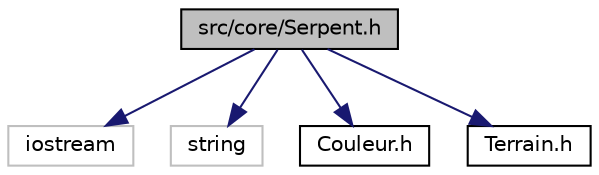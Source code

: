 digraph "src/core/Serpent.h"
{
 // LATEX_PDF_SIZE
  edge [fontname="Helvetica",fontsize="10",labelfontname="Helvetica",labelfontsize="10"];
  node [fontname="Helvetica",fontsize="10",shape=record];
  Node1 [label="src/core/Serpent.h",height=0.2,width=0.4,color="black", fillcolor="grey75", style="filled", fontcolor="black",tooltip="Module gérant les serpents."];
  Node1 -> Node2 [color="midnightblue",fontsize="10",style="solid",fontname="Helvetica"];
  Node2 [label="iostream",height=0.2,width=0.4,color="grey75", fillcolor="white", style="filled",tooltip=" "];
  Node1 -> Node3 [color="midnightblue",fontsize="10",style="solid",fontname="Helvetica"];
  Node3 [label="string",height=0.2,width=0.4,color="grey75", fillcolor="white", style="filled",tooltip=" "];
  Node1 -> Node4 [color="midnightblue",fontsize="10",style="solid",fontname="Helvetica"];
  Node4 [label="Couleur.h",height=0.2,width=0.4,color="black", fillcolor="white", style="filled",URL="$Couleur_8h.html",tooltip="Module gérant les couleurs des joueurs."];
  Node1 -> Node5 [color="midnightblue",fontsize="10",style="solid",fontname="Helvetica"];
  Node5 [label="Terrain.h",height=0.2,width=0.4,color="black", fillcolor="white", style="filled",URL="$Terrain_8h.html",tooltip="Module gérant le terrain de jeu et la trace."];
}
